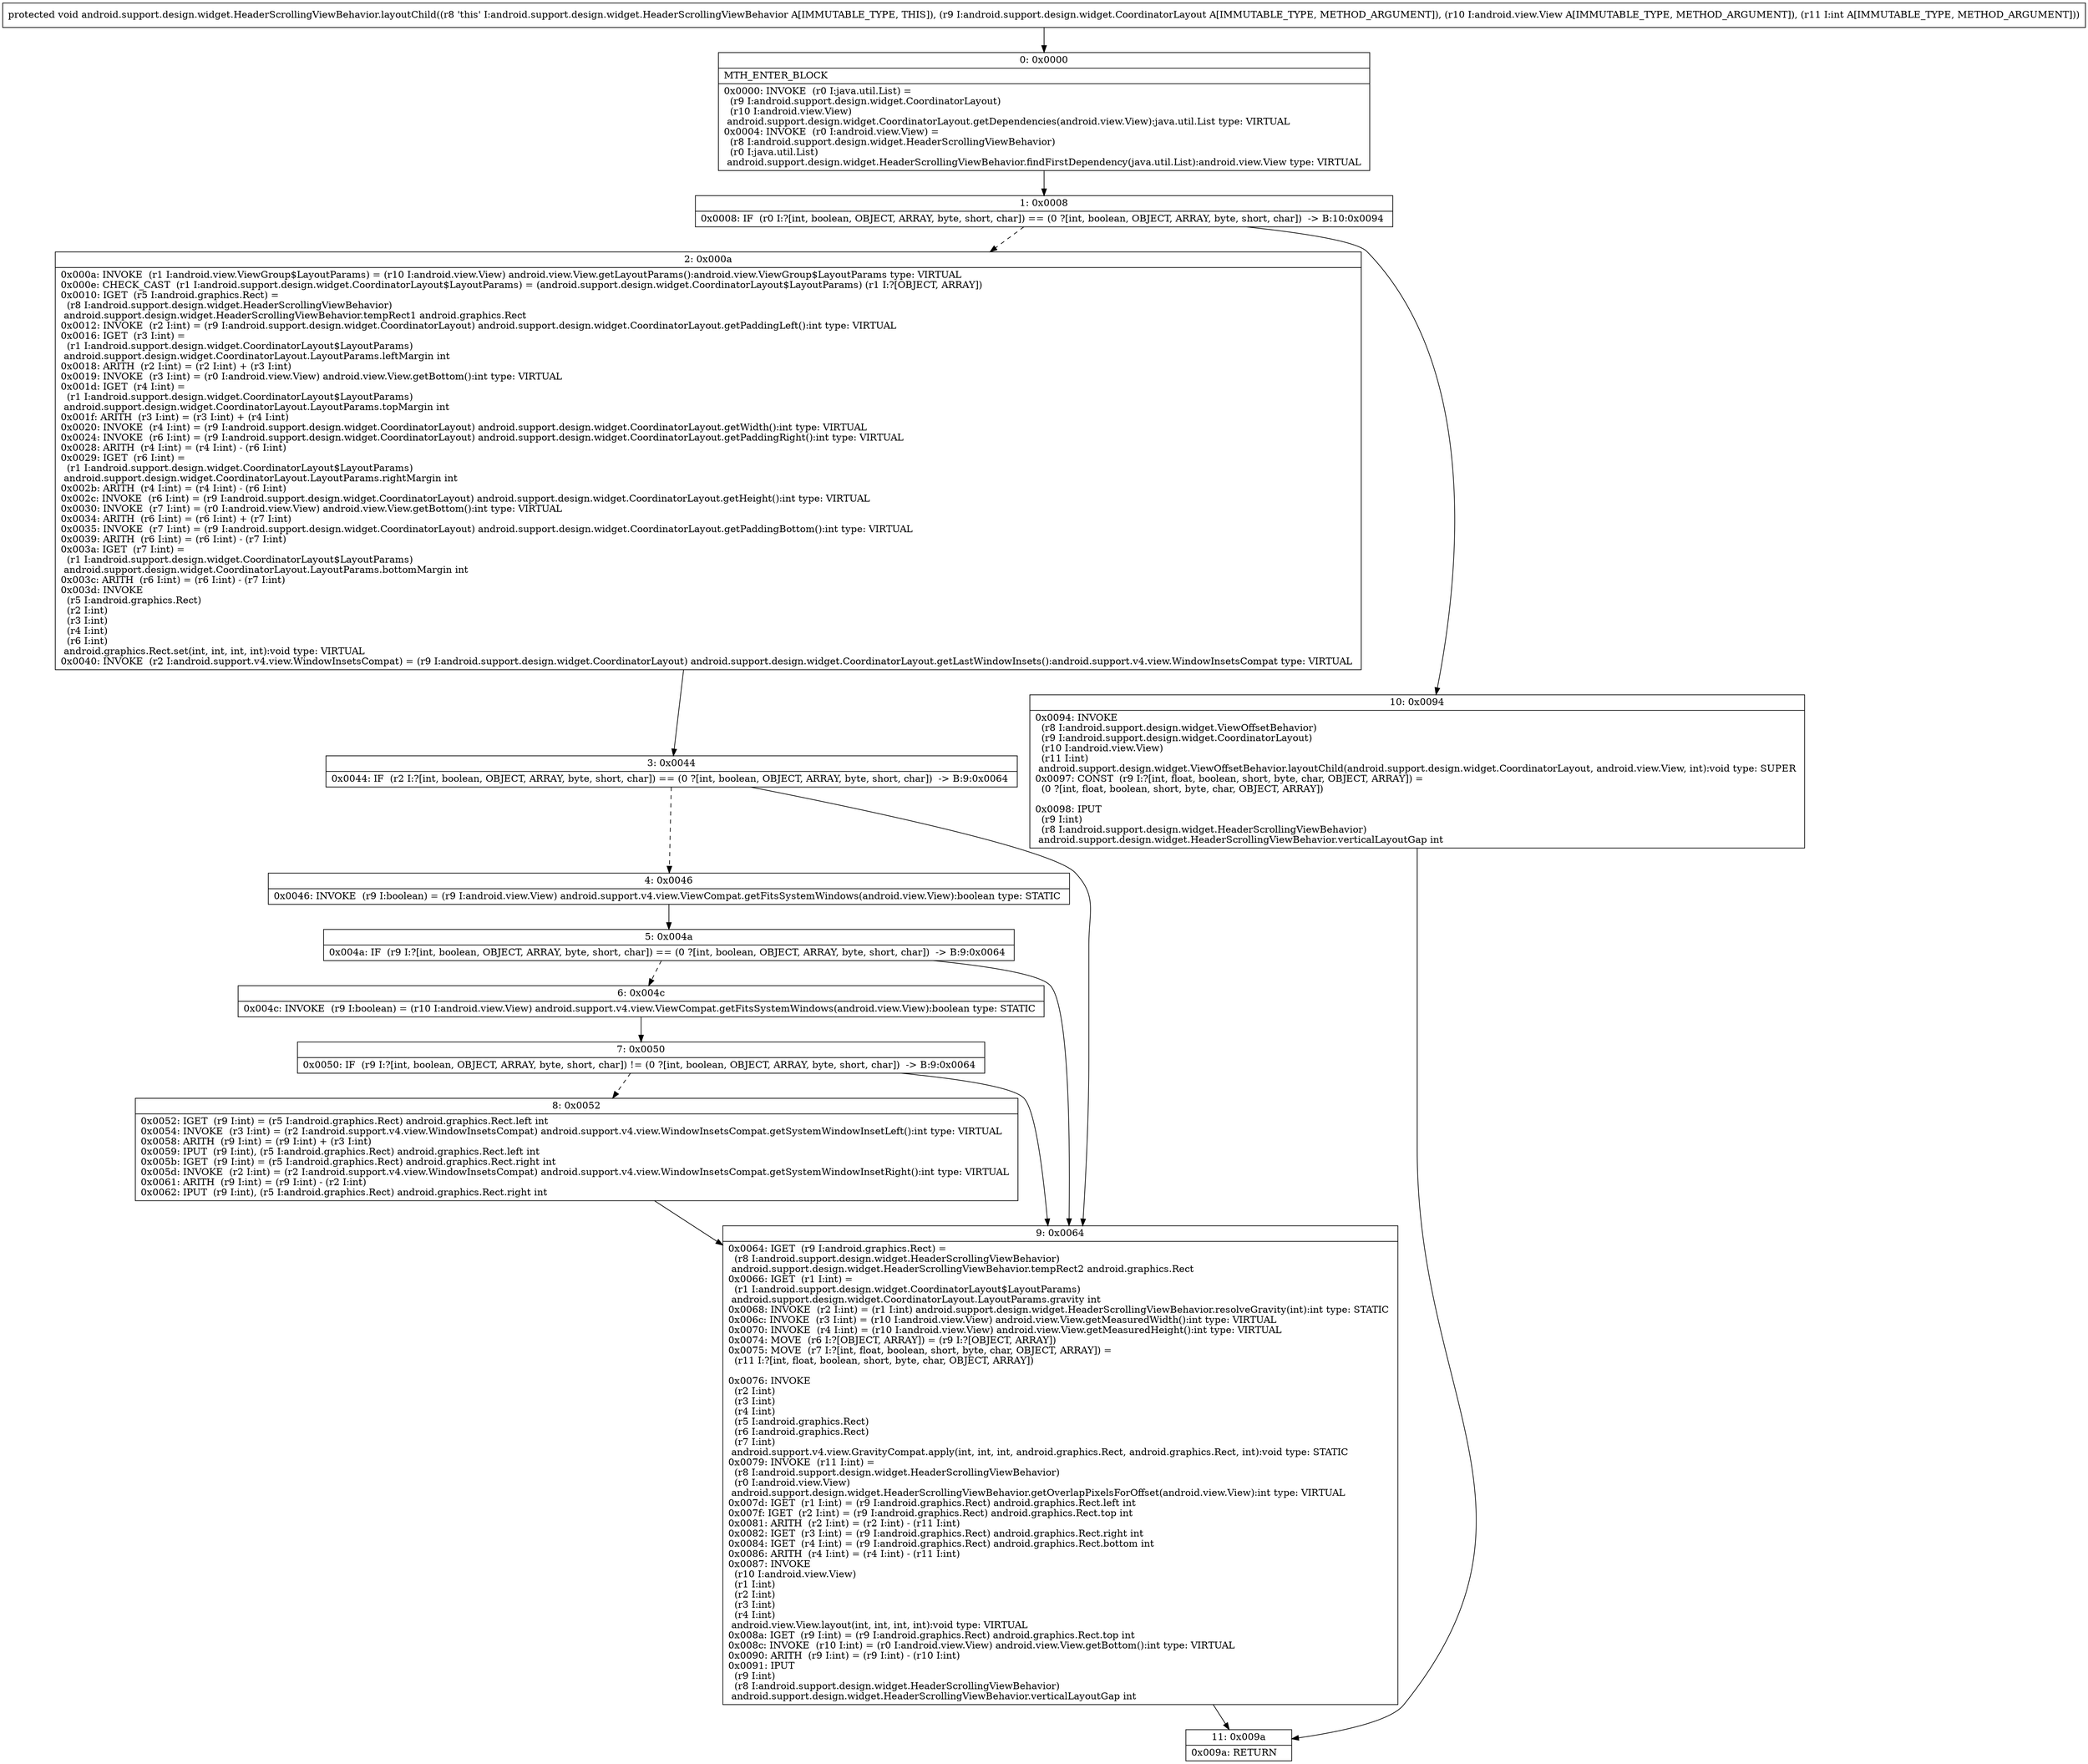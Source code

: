 digraph "CFG forandroid.support.design.widget.HeaderScrollingViewBehavior.layoutChild(Landroid\/support\/design\/widget\/CoordinatorLayout;Landroid\/view\/View;I)V" {
Node_0 [shape=record,label="{0\:\ 0x0000|MTH_ENTER_BLOCK\l|0x0000: INVOKE  (r0 I:java.util.List) = \l  (r9 I:android.support.design.widget.CoordinatorLayout)\l  (r10 I:android.view.View)\l android.support.design.widget.CoordinatorLayout.getDependencies(android.view.View):java.util.List type: VIRTUAL \l0x0004: INVOKE  (r0 I:android.view.View) = \l  (r8 I:android.support.design.widget.HeaderScrollingViewBehavior)\l  (r0 I:java.util.List)\l android.support.design.widget.HeaderScrollingViewBehavior.findFirstDependency(java.util.List):android.view.View type: VIRTUAL \l}"];
Node_1 [shape=record,label="{1\:\ 0x0008|0x0008: IF  (r0 I:?[int, boolean, OBJECT, ARRAY, byte, short, char]) == (0 ?[int, boolean, OBJECT, ARRAY, byte, short, char])  \-\> B:10:0x0094 \l}"];
Node_2 [shape=record,label="{2\:\ 0x000a|0x000a: INVOKE  (r1 I:android.view.ViewGroup$LayoutParams) = (r10 I:android.view.View) android.view.View.getLayoutParams():android.view.ViewGroup$LayoutParams type: VIRTUAL \l0x000e: CHECK_CAST  (r1 I:android.support.design.widget.CoordinatorLayout$LayoutParams) = (android.support.design.widget.CoordinatorLayout$LayoutParams) (r1 I:?[OBJECT, ARRAY]) \l0x0010: IGET  (r5 I:android.graphics.Rect) = \l  (r8 I:android.support.design.widget.HeaderScrollingViewBehavior)\l android.support.design.widget.HeaderScrollingViewBehavior.tempRect1 android.graphics.Rect \l0x0012: INVOKE  (r2 I:int) = (r9 I:android.support.design.widget.CoordinatorLayout) android.support.design.widget.CoordinatorLayout.getPaddingLeft():int type: VIRTUAL \l0x0016: IGET  (r3 I:int) = \l  (r1 I:android.support.design.widget.CoordinatorLayout$LayoutParams)\l android.support.design.widget.CoordinatorLayout.LayoutParams.leftMargin int \l0x0018: ARITH  (r2 I:int) = (r2 I:int) + (r3 I:int) \l0x0019: INVOKE  (r3 I:int) = (r0 I:android.view.View) android.view.View.getBottom():int type: VIRTUAL \l0x001d: IGET  (r4 I:int) = \l  (r1 I:android.support.design.widget.CoordinatorLayout$LayoutParams)\l android.support.design.widget.CoordinatorLayout.LayoutParams.topMargin int \l0x001f: ARITH  (r3 I:int) = (r3 I:int) + (r4 I:int) \l0x0020: INVOKE  (r4 I:int) = (r9 I:android.support.design.widget.CoordinatorLayout) android.support.design.widget.CoordinatorLayout.getWidth():int type: VIRTUAL \l0x0024: INVOKE  (r6 I:int) = (r9 I:android.support.design.widget.CoordinatorLayout) android.support.design.widget.CoordinatorLayout.getPaddingRight():int type: VIRTUAL \l0x0028: ARITH  (r4 I:int) = (r4 I:int) \- (r6 I:int) \l0x0029: IGET  (r6 I:int) = \l  (r1 I:android.support.design.widget.CoordinatorLayout$LayoutParams)\l android.support.design.widget.CoordinatorLayout.LayoutParams.rightMargin int \l0x002b: ARITH  (r4 I:int) = (r4 I:int) \- (r6 I:int) \l0x002c: INVOKE  (r6 I:int) = (r9 I:android.support.design.widget.CoordinatorLayout) android.support.design.widget.CoordinatorLayout.getHeight():int type: VIRTUAL \l0x0030: INVOKE  (r7 I:int) = (r0 I:android.view.View) android.view.View.getBottom():int type: VIRTUAL \l0x0034: ARITH  (r6 I:int) = (r6 I:int) + (r7 I:int) \l0x0035: INVOKE  (r7 I:int) = (r9 I:android.support.design.widget.CoordinatorLayout) android.support.design.widget.CoordinatorLayout.getPaddingBottom():int type: VIRTUAL \l0x0039: ARITH  (r6 I:int) = (r6 I:int) \- (r7 I:int) \l0x003a: IGET  (r7 I:int) = \l  (r1 I:android.support.design.widget.CoordinatorLayout$LayoutParams)\l android.support.design.widget.CoordinatorLayout.LayoutParams.bottomMargin int \l0x003c: ARITH  (r6 I:int) = (r6 I:int) \- (r7 I:int) \l0x003d: INVOKE  \l  (r5 I:android.graphics.Rect)\l  (r2 I:int)\l  (r3 I:int)\l  (r4 I:int)\l  (r6 I:int)\l android.graphics.Rect.set(int, int, int, int):void type: VIRTUAL \l0x0040: INVOKE  (r2 I:android.support.v4.view.WindowInsetsCompat) = (r9 I:android.support.design.widget.CoordinatorLayout) android.support.design.widget.CoordinatorLayout.getLastWindowInsets():android.support.v4.view.WindowInsetsCompat type: VIRTUAL \l}"];
Node_3 [shape=record,label="{3\:\ 0x0044|0x0044: IF  (r2 I:?[int, boolean, OBJECT, ARRAY, byte, short, char]) == (0 ?[int, boolean, OBJECT, ARRAY, byte, short, char])  \-\> B:9:0x0064 \l}"];
Node_4 [shape=record,label="{4\:\ 0x0046|0x0046: INVOKE  (r9 I:boolean) = (r9 I:android.view.View) android.support.v4.view.ViewCompat.getFitsSystemWindows(android.view.View):boolean type: STATIC \l}"];
Node_5 [shape=record,label="{5\:\ 0x004a|0x004a: IF  (r9 I:?[int, boolean, OBJECT, ARRAY, byte, short, char]) == (0 ?[int, boolean, OBJECT, ARRAY, byte, short, char])  \-\> B:9:0x0064 \l}"];
Node_6 [shape=record,label="{6\:\ 0x004c|0x004c: INVOKE  (r9 I:boolean) = (r10 I:android.view.View) android.support.v4.view.ViewCompat.getFitsSystemWindows(android.view.View):boolean type: STATIC \l}"];
Node_7 [shape=record,label="{7\:\ 0x0050|0x0050: IF  (r9 I:?[int, boolean, OBJECT, ARRAY, byte, short, char]) != (0 ?[int, boolean, OBJECT, ARRAY, byte, short, char])  \-\> B:9:0x0064 \l}"];
Node_8 [shape=record,label="{8\:\ 0x0052|0x0052: IGET  (r9 I:int) = (r5 I:android.graphics.Rect) android.graphics.Rect.left int \l0x0054: INVOKE  (r3 I:int) = (r2 I:android.support.v4.view.WindowInsetsCompat) android.support.v4.view.WindowInsetsCompat.getSystemWindowInsetLeft():int type: VIRTUAL \l0x0058: ARITH  (r9 I:int) = (r9 I:int) + (r3 I:int) \l0x0059: IPUT  (r9 I:int), (r5 I:android.graphics.Rect) android.graphics.Rect.left int \l0x005b: IGET  (r9 I:int) = (r5 I:android.graphics.Rect) android.graphics.Rect.right int \l0x005d: INVOKE  (r2 I:int) = (r2 I:android.support.v4.view.WindowInsetsCompat) android.support.v4.view.WindowInsetsCompat.getSystemWindowInsetRight():int type: VIRTUAL \l0x0061: ARITH  (r9 I:int) = (r9 I:int) \- (r2 I:int) \l0x0062: IPUT  (r9 I:int), (r5 I:android.graphics.Rect) android.graphics.Rect.right int \l}"];
Node_9 [shape=record,label="{9\:\ 0x0064|0x0064: IGET  (r9 I:android.graphics.Rect) = \l  (r8 I:android.support.design.widget.HeaderScrollingViewBehavior)\l android.support.design.widget.HeaderScrollingViewBehavior.tempRect2 android.graphics.Rect \l0x0066: IGET  (r1 I:int) = \l  (r1 I:android.support.design.widget.CoordinatorLayout$LayoutParams)\l android.support.design.widget.CoordinatorLayout.LayoutParams.gravity int \l0x0068: INVOKE  (r2 I:int) = (r1 I:int) android.support.design.widget.HeaderScrollingViewBehavior.resolveGravity(int):int type: STATIC \l0x006c: INVOKE  (r3 I:int) = (r10 I:android.view.View) android.view.View.getMeasuredWidth():int type: VIRTUAL \l0x0070: INVOKE  (r4 I:int) = (r10 I:android.view.View) android.view.View.getMeasuredHeight():int type: VIRTUAL \l0x0074: MOVE  (r6 I:?[OBJECT, ARRAY]) = (r9 I:?[OBJECT, ARRAY]) \l0x0075: MOVE  (r7 I:?[int, float, boolean, short, byte, char, OBJECT, ARRAY]) = \l  (r11 I:?[int, float, boolean, short, byte, char, OBJECT, ARRAY])\l \l0x0076: INVOKE  \l  (r2 I:int)\l  (r3 I:int)\l  (r4 I:int)\l  (r5 I:android.graphics.Rect)\l  (r6 I:android.graphics.Rect)\l  (r7 I:int)\l android.support.v4.view.GravityCompat.apply(int, int, int, android.graphics.Rect, android.graphics.Rect, int):void type: STATIC \l0x0079: INVOKE  (r11 I:int) = \l  (r8 I:android.support.design.widget.HeaderScrollingViewBehavior)\l  (r0 I:android.view.View)\l android.support.design.widget.HeaderScrollingViewBehavior.getOverlapPixelsForOffset(android.view.View):int type: VIRTUAL \l0x007d: IGET  (r1 I:int) = (r9 I:android.graphics.Rect) android.graphics.Rect.left int \l0x007f: IGET  (r2 I:int) = (r9 I:android.graphics.Rect) android.graphics.Rect.top int \l0x0081: ARITH  (r2 I:int) = (r2 I:int) \- (r11 I:int) \l0x0082: IGET  (r3 I:int) = (r9 I:android.graphics.Rect) android.graphics.Rect.right int \l0x0084: IGET  (r4 I:int) = (r9 I:android.graphics.Rect) android.graphics.Rect.bottom int \l0x0086: ARITH  (r4 I:int) = (r4 I:int) \- (r11 I:int) \l0x0087: INVOKE  \l  (r10 I:android.view.View)\l  (r1 I:int)\l  (r2 I:int)\l  (r3 I:int)\l  (r4 I:int)\l android.view.View.layout(int, int, int, int):void type: VIRTUAL \l0x008a: IGET  (r9 I:int) = (r9 I:android.graphics.Rect) android.graphics.Rect.top int \l0x008c: INVOKE  (r10 I:int) = (r0 I:android.view.View) android.view.View.getBottom():int type: VIRTUAL \l0x0090: ARITH  (r9 I:int) = (r9 I:int) \- (r10 I:int) \l0x0091: IPUT  \l  (r9 I:int)\l  (r8 I:android.support.design.widget.HeaderScrollingViewBehavior)\l android.support.design.widget.HeaderScrollingViewBehavior.verticalLayoutGap int \l}"];
Node_10 [shape=record,label="{10\:\ 0x0094|0x0094: INVOKE  \l  (r8 I:android.support.design.widget.ViewOffsetBehavior)\l  (r9 I:android.support.design.widget.CoordinatorLayout)\l  (r10 I:android.view.View)\l  (r11 I:int)\l android.support.design.widget.ViewOffsetBehavior.layoutChild(android.support.design.widget.CoordinatorLayout, android.view.View, int):void type: SUPER \l0x0097: CONST  (r9 I:?[int, float, boolean, short, byte, char, OBJECT, ARRAY]) = \l  (0 ?[int, float, boolean, short, byte, char, OBJECT, ARRAY])\l \l0x0098: IPUT  \l  (r9 I:int)\l  (r8 I:android.support.design.widget.HeaderScrollingViewBehavior)\l android.support.design.widget.HeaderScrollingViewBehavior.verticalLayoutGap int \l}"];
Node_11 [shape=record,label="{11\:\ 0x009a|0x009a: RETURN   \l}"];
MethodNode[shape=record,label="{protected void android.support.design.widget.HeaderScrollingViewBehavior.layoutChild((r8 'this' I:android.support.design.widget.HeaderScrollingViewBehavior A[IMMUTABLE_TYPE, THIS]), (r9 I:android.support.design.widget.CoordinatorLayout A[IMMUTABLE_TYPE, METHOD_ARGUMENT]), (r10 I:android.view.View A[IMMUTABLE_TYPE, METHOD_ARGUMENT]), (r11 I:int A[IMMUTABLE_TYPE, METHOD_ARGUMENT])) }"];
MethodNode -> Node_0;
Node_0 -> Node_1;
Node_1 -> Node_2[style=dashed];
Node_1 -> Node_10;
Node_2 -> Node_3;
Node_3 -> Node_4[style=dashed];
Node_3 -> Node_9;
Node_4 -> Node_5;
Node_5 -> Node_6[style=dashed];
Node_5 -> Node_9;
Node_6 -> Node_7;
Node_7 -> Node_8[style=dashed];
Node_7 -> Node_9;
Node_8 -> Node_9;
Node_9 -> Node_11;
Node_10 -> Node_11;
}

